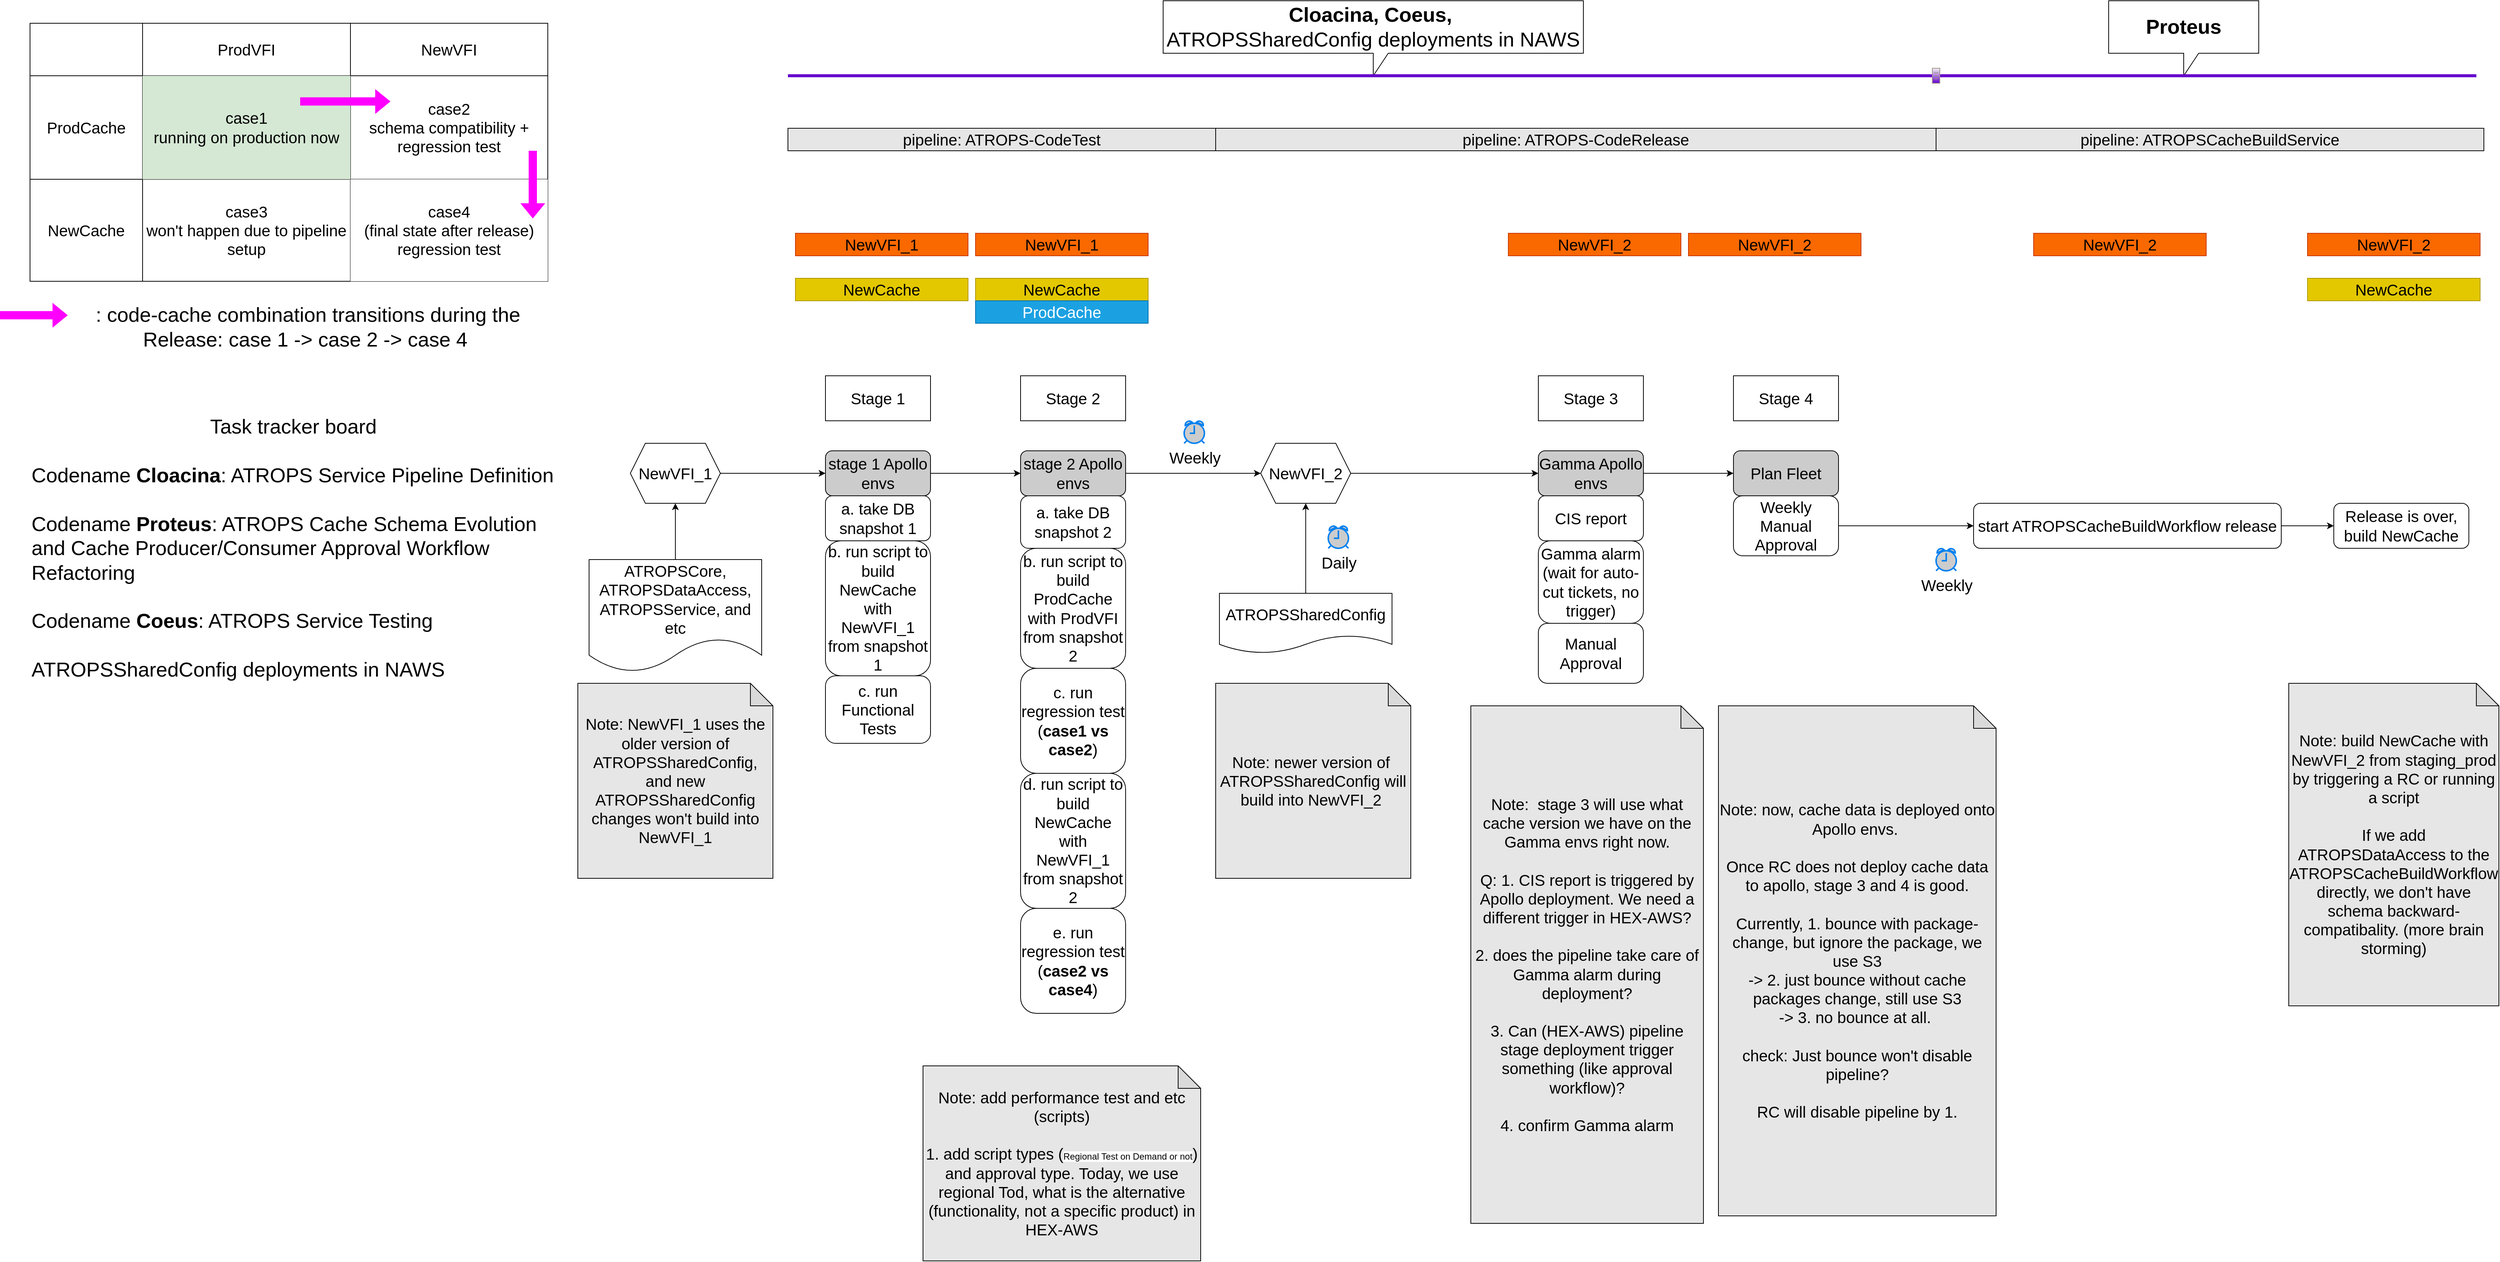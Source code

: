 <mxfile version="15.7.4" type="github">
  <diagram id="9V4gXKh2e1AULSLboZQO" name="Cloacina - Standardization of ATROPSService Pipelines">
    <mxGraphModel dx="5746" dy="2587" grid="1" gridSize="10" guides="1" tooltips="1" connect="1" arrows="1" fold="1" page="1" pageScale="1" pageWidth="850" pageHeight="1100" math="0" shadow="0">
      <root>
        <mxCell id="no3aaxT7zXqI6Jh2efV5-0" />
        <mxCell id="no3aaxT7zXqI6Jh2efV5-1" parent="no3aaxT7zXqI6Jh2efV5-0" />
        <mxCell id="9WPeCQV-4AYHPgkLnWjW-0" value="" style="shape=table;html=1;whiteSpace=wrap;startSize=0;container=1;collapsible=0;childLayout=tableLayout;fontSize=21;" parent="no3aaxT7zXqI6Jh2efV5-1" vertex="1">
          <mxGeometry x="-1140" y="-240" width="690" height="344" as="geometry" />
        </mxCell>
        <mxCell id="9WPeCQV-4AYHPgkLnWjW-1" value="" style="shape=partialRectangle;html=1;whiteSpace=wrap;collapsible=0;dropTarget=0;pointerEvents=0;fillColor=none;top=0;left=0;bottom=0;right=0;points=[[0,0.5],[1,0.5]];portConstraint=eastwest;fontSize=21;" parent="9WPeCQV-4AYHPgkLnWjW-0" vertex="1">
          <mxGeometry width="690" height="70" as="geometry" />
        </mxCell>
        <mxCell id="9WPeCQV-4AYHPgkLnWjW-2" value="" style="shape=partialRectangle;html=1;whiteSpace=wrap;connectable=0;fillColor=none;top=0;left=0;bottom=0;right=0;overflow=hidden;pointerEvents=1;fontSize=21;" parent="9WPeCQV-4AYHPgkLnWjW-1" vertex="1">
          <mxGeometry width="150" height="70" as="geometry">
            <mxRectangle width="150" height="70" as="alternateBounds" />
          </mxGeometry>
        </mxCell>
        <mxCell id="9WPeCQV-4AYHPgkLnWjW-3" value="ProdVFI" style="shape=partialRectangle;html=1;whiteSpace=wrap;connectable=0;fillColor=none;top=0;left=0;bottom=0;right=0;overflow=hidden;pointerEvents=1;fontSize=21;" parent="9WPeCQV-4AYHPgkLnWjW-1" vertex="1">
          <mxGeometry x="150" width="277" height="70" as="geometry">
            <mxRectangle width="277" height="70" as="alternateBounds" />
          </mxGeometry>
        </mxCell>
        <mxCell id="9WPeCQV-4AYHPgkLnWjW-4" value="NewVFI" style="shape=partialRectangle;html=1;whiteSpace=wrap;connectable=0;fillColor=none;top=0;left=0;bottom=0;right=0;overflow=hidden;pointerEvents=1;fontSize=21;" parent="9WPeCQV-4AYHPgkLnWjW-1" vertex="1">
          <mxGeometry x="427" width="263" height="70" as="geometry">
            <mxRectangle width="263" height="70" as="alternateBounds" />
          </mxGeometry>
        </mxCell>
        <mxCell id="9WPeCQV-4AYHPgkLnWjW-5" value="" style="shape=partialRectangle;html=1;whiteSpace=wrap;collapsible=0;dropTarget=0;pointerEvents=0;fillColor=none;top=0;left=0;bottom=0;right=0;points=[[0,0.5],[1,0.5]];portConstraint=eastwest;fontSize=21;" parent="9WPeCQV-4AYHPgkLnWjW-0" vertex="1">
          <mxGeometry y="70" width="690" height="138" as="geometry" />
        </mxCell>
        <mxCell id="9WPeCQV-4AYHPgkLnWjW-6" value="ProdCache" style="shape=partialRectangle;html=1;whiteSpace=wrap;connectable=0;fillColor=none;top=0;left=0;bottom=0;right=0;overflow=hidden;pointerEvents=1;fontSize=21;" parent="9WPeCQV-4AYHPgkLnWjW-5" vertex="1">
          <mxGeometry width="150" height="138" as="geometry">
            <mxRectangle width="150" height="138" as="alternateBounds" />
          </mxGeometry>
        </mxCell>
        <mxCell id="9WPeCQV-4AYHPgkLnWjW-7" value="case1&lt;br style=&quot;font-size: 21px;&quot;&gt;running on production now" style="shape=partialRectangle;html=1;whiteSpace=wrap;connectable=0;fillColor=#d5e8d4;top=0;left=0;bottom=0;right=0;overflow=hidden;pointerEvents=1;fontSize=21;strokeColor=#82b366;" parent="9WPeCQV-4AYHPgkLnWjW-5" vertex="1">
          <mxGeometry x="150" width="277" height="138" as="geometry">
            <mxRectangle width="277" height="138" as="alternateBounds" />
          </mxGeometry>
        </mxCell>
        <mxCell id="9WPeCQV-4AYHPgkLnWjW-8" value="case2&lt;br&gt;schema&amp;nbsp;compatibility + regression test" style="shape=partialRectangle;html=1;whiteSpace=wrap;connectable=0;fillColor=none;top=0;left=0;bottom=0;right=0;overflow=hidden;pointerEvents=1;fontSize=21;" parent="9WPeCQV-4AYHPgkLnWjW-5" vertex="1">
          <mxGeometry x="427" width="263" height="138" as="geometry">
            <mxRectangle width="263" height="138" as="alternateBounds" />
          </mxGeometry>
        </mxCell>
        <mxCell id="9WPeCQV-4AYHPgkLnWjW-9" value="" style="shape=partialRectangle;html=1;whiteSpace=wrap;collapsible=0;dropTarget=0;pointerEvents=0;fillColor=none;top=0;left=0;bottom=0;right=0;points=[[0,0.5],[1,0.5]];portConstraint=eastwest;fontSize=21;" parent="9WPeCQV-4AYHPgkLnWjW-0" vertex="1">
          <mxGeometry y="208" width="690" height="136" as="geometry" />
        </mxCell>
        <mxCell id="9WPeCQV-4AYHPgkLnWjW-10" value="NewCache" style="shape=partialRectangle;html=1;whiteSpace=wrap;connectable=0;fillColor=none;top=0;left=0;bottom=0;right=0;overflow=hidden;pointerEvents=1;fontSize=21;" parent="9WPeCQV-4AYHPgkLnWjW-9" vertex="1">
          <mxGeometry width="150" height="136" as="geometry">
            <mxRectangle width="150" height="136" as="alternateBounds" />
          </mxGeometry>
        </mxCell>
        <mxCell id="9WPeCQV-4AYHPgkLnWjW-11" value="case3&lt;br style=&quot;font-size: 21px;&quot;&gt;won&#39;t happen due to pipeline setup" style="shape=partialRectangle;html=1;whiteSpace=wrap;connectable=0;fillColor=none;top=0;left=0;bottom=0;right=0;overflow=hidden;pointerEvents=1;fontSize=21;" parent="9WPeCQV-4AYHPgkLnWjW-9" vertex="1">
          <mxGeometry x="150" width="277" height="136" as="geometry">
            <mxRectangle width="277" height="136" as="alternateBounds" />
          </mxGeometry>
        </mxCell>
        <mxCell id="9WPeCQV-4AYHPgkLnWjW-12" value="case4&lt;br style=&quot;font-size: 21px&quot;&gt;(final state after release) regression test" style="shape=partialRectangle;html=1;whiteSpace=wrap;connectable=0;top=0;left=0;bottom=0;right=0;overflow=hidden;pointerEvents=1;fontSize=21;" parent="9WPeCQV-4AYHPgkLnWjW-9" vertex="1">
          <mxGeometry x="427" width="263" height="136" as="geometry">
            <mxRectangle width="263" height="136" as="alternateBounds" />
          </mxGeometry>
        </mxCell>
        <mxCell id="zHk_zccn7sM2cKgAnjVr-47" style="edgeStyle=orthogonalEdgeStyle;rounded=0;orthogonalLoop=1;jettySize=auto;html=1;exitX=1;exitY=0.5;exitDx=0;exitDy=0;entryX=0;entryY=0.5;entryDx=0;entryDy=0;fontSize=21;" parent="no3aaxT7zXqI6Jh2efV5-1" source="9WPeCQV-4AYHPgkLnWjW-13" target="DKCCvubMgbT0HmaUvDGG-2" edge="1">
          <mxGeometry relative="1" as="geometry" />
        </mxCell>
        <mxCell id="9WPeCQV-4AYHPgkLnWjW-13" value="stage 1 Apollo envs" style="rounded=1;whiteSpace=wrap;html=1;fontSize=21;fillColor=#CCCCCC;" parent="no3aaxT7zXqI6Jh2efV5-1" vertex="1">
          <mxGeometry x="-80" y="330" width="140" height="60" as="geometry" />
        </mxCell>
        <mxCell id="DKCCvubMgbT0HmaUvDGG-0" value="Stage 1" style="rounded=0;whiteSpace=wrap;html=1;fontSize=21;" parent="no3aaxT7zXqI6Jh2efV5-1" vertex="1">
          <mxGeometry x="-80" y="230" width="140" height="60" as="geometry" />
        </mxCell>
        <mxCell id="DKCCvubMgbT0HmaUvDGG-1" value="Stage 2" style="rounded=0;whiteSpace=wrap;html=1;fontSize=21;" parent="no3aaxT7zXqI6Jh2efV5-1" vertex="1">
          <mxGeometry x="180" y="230" width="140" height="60" as="geometry" />
        </mxCell>
        <mxCell id="zHk_zccn7sM2cKgAnjVr-60" style="edgeStyle=orthogonalEdgeStyle;rounded=0;orthogonalLoop=1;jettySize=auto;html=1;exitX=1;exitY=0.5;exitDx=0;exitDy=0;entryX=0;entryY=0.5;entryDx=0;entryDy=0;fontSize=21;" parent="no3aaxT7zXqI6Jh2efV5-1" source="DKCCvubMgbT0HmaUvDGG-2" target="zHk_zccn7sM2cKgAnjVr-57" edge="1">
          <mxGeometry relative="1" as="geometry" />
        </mxCell>
        <mxCell id="DKCCvubMgbT0HmaUvDGG-2" value="stage 2 Apollo envs" style="rounded=1;whiteSpace=wrap;html=1;fontSize=21;fillColor=#CCCCCC;" parent="no3aaxT7zXqI6Jh2efV5-1" vertex="1">
          <mxGeometry x="180" y="330" width="140" height="60" as="geometry" />
        </mxCell>
        <mxCell id="zHk_zccn7sM2cKgAnjVr-0" value="Stage 3" style="rounded=0;whiteSpace=wrap;html=1;fontSize=21;" parent="no3aaxT7zXqI6Jh2efV5-1" vertex="1">
          <mxGeometry x="870" y="230" width="140" height="60" as="geometry" />
        </mxCell>
        <mxCell id="zHk_zccn7sM2cKgAnjVr-48" style="edgeStyle=orthogonalEdgeStyle;rounded=0;orthogonalLoop=1;jettySize=auto;html=1;exitX=1;exitY=0.5;exitDx=0;exitDy=0;entryX=0;entryY=0.5;entryDx=0;entryDy=0;fontSize=21;" parent="no3aaxT7zXqI6Jh2efV5-1" source="zHk_zccn7sM2cKgAnjVr-1" target="zHk_zccn7sM2cKgAnjVr-3" edge="1">
          <mxGeometry relative="1" as="geometry" />
        </mxCell>
        <mxCell id="zHk_zccn7sM2cKgAnjVr-1" value="Gamma Apollo envs" style="rounded=1;whiteSpace=wrap;html=1;fontSize=21;fillColor=#CCCCCC;" parent="no3aaxT7zXqI6Jh2efV5-1" vertex="1">
          <mxGeometry x="870" y="330" width="140" height="60" as="geometry" />
        </mxCell>
        <mxCell id="zHk_zccn7sM2cKgAnjVr-2" value="Stage 4" style="rounded=0;whiteSpace=wrap;html=1;fontSize=21;" parent="no3aaxT7zXqI6Jh2efV5-1" vertex="1">
          <mxGeometry x="1130" y="230" width="140" height="60" as="geometry" />
        </mxCell>
        <mxCell id="zHk_zccn7sM2cKgAnjVr-3" value="Plan Fleet" style="rounded=1;whiteSpace=wrap;html=1;fontSize=21;fillColor=#CCCCCC;" parent="no3aaxT7zXqI6Jh2efV5-1" vertex="1">
          <mxGeometry x="1130" y="330" width="140" height="60" as="geometry" />
        </mxCell>
        <mxCell id="zHk_zccn7sM2cKgAnjVr-6" value="NewCache" style="rounded=0;whiteSpace=wrap;html=1;fontSize=21;fillColor=#e3c800;fontColor=#000000;strokeColor=#B09500;" parent="no3aaxT7zXqI6Jh2efV5-1" vertex="1">
          <mxGeometry x="-120" y="100" width="230" height="30" as="geometry" />
        </mxCell>
        <mxCell id="zHk_zccn7sM2cKgAnjVr-7" value="NewVFI_1" style="rounded=0;whiteSpace=wrap;html=1;fontSize=21;fillColor=#fa6800;fontColor=#000000;strokeColor=#C73500;" parent="no3aaxT7zXqI6Jh2efV5-1" vertex="1">
          <mxGeometry x="-120" y="40" width="230" height="30" as="geometry" />
        </mxCell>
        <mxCell id="zHk_zccn7sM2cKgAnjVr-18" value="NewCache" style="rounded=0;whiteSpace=wrap;html=1;fontSize=21;fillColor=#e3c800;fontColor=#000000;strokeColor=#B09500;" parent="no3aaxT7zXqI6Jh2efV5-1" vertex="1">
          <mxGeometry x="120" y="100" width="230" height="30" as="geometry" />
        </mxCell>
        <mxCell id="zHk_zccn7sM2cKgAnjVr-19" value="NewVFI_1" style="rounded=0;whiteSpace=wrap;html=1;fontSize=21;fillColor=#fa6800;fontColor=#000000;strokeColor=#C73500;" parent="no3aaxT7zXqI6Jh2efV5-1" vertex="1">
          <mxGeometry x="120" y="40" width="230" height="30" as="geometry" />
        </mxCell>
        <mxCell id="zHk_zccn7sM2cKgAnjVr-20" value="ProdCache" style="rounded=0;whiteSpace=wrap;html=1;fontSize=21;fillColor=#1ba1e2;fontColor=#ffffff;strokeColor=#006EAF;" parent="no3aaxT7zXqI6Jh2efV5-1" vertex="1">
          <mxGeometry x="120" y="130" width="230" height="30" as="geometry" />
        </mxCell>
        <mxCell id="zHk_zccn7sM2cKgAnjVr-23" value="NewVFI_2" style="rounded=0;whiteSpace=wrap;html=1;fontSize=21;fillColor=#fa6800;fontColor=#000000;strokeColor=#C73500;" parent="no3aaxT7zXqI6Jh2efV5-1" vertex="1">
          <mxGeometry x="830" y="40" width="230" height="30" as="geometry" />
        </mxCell>
        <mxCell id="zHk_zccn7sM2cKgAnjVr-27" value="NewVFI_2" style="rounded=0;whiteSpace=wrap;html=1;fontSize=21;fillColor=#fa6800;fontColor=#000000;strokeColor=#C73500;" parent="no3aaxT7zXqI6Jh2efV5-1" vertex="1">
          <mxGeometry x="1070" y="40" width="230" height="30" as="geometry" />
        </mxCell>
        <mxCell id="zHk_zccn7sM2cKgAnjVr-29" value="CIS report" style="rounded=1;whiteSpace=wrap;html=1;fontSize=21;" parent="no3aaxT7zXqI6Jh2efV5-1" vertex="1">
          <mxGeometry x="870" y="390" width="140" height="60" as="geometry" />
        </mxCell>
        <mxCell id="zHk_zccn7sM2cKgAnjVr-30" value="c. run Functional Tests" style="rounded=1;whiteSpace=wrap;html=1;fontSize=21;align=center;" parent="no3aaxT7zXqI6Jh2efV5-1" vertex="1">
          <mxGeometry x="-80" y="630" width="140" height="90" as="geometry" />
        </mxCell>
        <mxCell id="zHk_zccn7sM2cKgAnjVr-31" value="a. take DB snapshot 2" style="rounded=1;whiteSpace=wrap;html=1;fontSize=21;" parent="no3aaxT7zXqI6Jh2efV5-1" vertex="1">
          <mxGeometry x="180" y="390" width="140" height="70" as="geometry" />
        </mxCell>
        <mxCell id="zHk_zccn7sM2cKgAnjVr-34" value="Gamma alarm (wait for auto-cut tickets, no trigger)" style="rounded=1;whiteSpace=wrap;html=1;fontSize=21;" parent="no3aaxT7zXqI6Jh2efV5-1" vertex="1">
          <mxGeometry x="870" y="450" width="140" height="110" as="geometry" />
        </mxCell>
        <mxCell id="zHk_zccn7sM2cKgAnjVr-46" style="edgeStyle=orthogonalEdgeStyle;rounded=0;orthogonalLoop=1;jettySize=auto;html=1;exitX=1;exitY=0.5;exitDx=0;exitDy=0;entryX=0;entryY=0.5;entryDx=0;entryDy=0;fontSize=21;" parent="no3aaxT7zXqI6Jh2efV5-1" source="zHk_zccn7sM2cKgAnjVr-36" target="zHk_zccn7sM2cKgAnjVr-45" edge="1">
          <mxGeometry relative="1" as="geometry" />
        </mxCell>
        <mxCell id="zHk_zccn7sM2cKgAnjVr-36" value="start ATROPSCacheBuildWorkflow release" style="rounded=1;whiteSpace=wrap;html=1;fontSize=21;" parent="no3aaxT7zXqI6Jh2efV5-1" vertex="1">
          <mxGeometry x="1450" y="400" width="410" height="60" as="geometry" />
        </mxCell>
        <mxCell id="zHk_zccn7sM2cKgAnjVr-42" value="NewCache" style="rounded=0;whiteSpace=wrap;html=1;fontSize=21;fillColor=#e3c800;fontColor=#000000;strokeColor=#B09500;" parent="no3aaxT7zXqI6Jh2efV5-1" vertex="1">
          <mxGeometry x="1895" y="100" width="230" height="30" as="geometry" />
        </mxCell>
        <mxCell id="zHk_zccn7sM2cKgAnjVr-43" value="NewVFI_2" style="rounded=0;whiteSpace=wrap;html=1;fontSize=21;fillColor=#fa6800;fontColor=#000000;strokeColor=#C73500;" parent="no3aaxT7zXqI6Jh2efV5-1" vertex="1">
          <mxGeometry x="1895" y="40" width="230" height="30" as="geometry" />
        </mxCell>
        <mxCell id="zHk_zccn7sM2cKgAnjVr-45" value="Release is over, build NewCache" style="rounded=1;whiteSpace=wrap;html=1;fontSize=21;" parent="no3aaxT7zXqI6Jh2efV5-1" vertex="1">
          <mxGeometry x="1930" y="400" width="180" height="60" as="geometry" />
        </mxCell>
        <mxCell id="zHk_zccn7sM2cKgAnjVr-54" value="NewVFI_2" style="rounded=0;whiteSpace=wrap;html=1;fontSize=21;fillColor=#fa6800;fontColor=#000000;strokeColor=#C73500;" parent="no3aaxT7zXqI6Jh2efV5-1" vertex="1">
          <mxGeometry x="1530" y="40" width="230" height="30" as="geometry" />
        </mxCell>
        <mxCell id="zHk_zccn7sM2cKgAnjVr-61" style="edgeStyle=orthogonalEdgeStyle;rounded=0;orthogonalLoop=1;jettySize=auto;html=1;exitX=0.5;exitY=0;exitDx=0;exitDy=0;entryX=0.5;entryY=1;entryDx=0;entryDy=0;fontSize=21;" parent="no3aaxT7zXqI6Jh2efV5-1" source="zHk_zccn7sM2cKgAnjVr-56" target="zHk_zccn7sM2cKgAnjVr-57" edge="1">
          <mxGeometry relative="1" as="geometry" />
        </mxCell>
        <mxCell id="zHk_zccn7sM2cKgAnjVr-56" value="ATROPSSharedConfig" style="shape=document;whiteSpace=wrap;html=1;boundedLbl=1;fontSize=21;" parent="no3aaxT7zXqI6Jh2efV5-1" vertex="1">
          <mxGeometry x="445" y="520" width="230" height="80" as="geometry" />
        </mxCell>
        <mxCell id="zHk_zccn7sM2cKgAnjVr-62" style="edgeStyle=orthogonalEdgeStyle;rounded=0;orthogonalLoop=1;jettySize=auto;html=1;exitX=1;exitY=0.5;exitDx=0;exitDy=0;entryX=0;entryY=0.5;entryDx=0;entryDy=0;fontSize=21;" parent="no3aaxT7zXqI6Jh2efV5-1" source="zHk_zccn7sM2cKgAnjVr-57" target="zHk_zccn7sM2cKgAnjVr-1" edge="1">
          <mxGeometry relative="1" as="geometry" />
        </mxCell>
        <mxCell id="zHk_zccn7sM2cKgAnjVr-57" value="NewVFI_2" style="shape=hexagon;perimeter=hexagonPerimeter2;whiteSpace=wrap;html=1;fixedSize=1;fontSize=21;" parent="no3aaxT7zXqI6Jh2efV5-1" vertex="1">
          <mxGeometry x="500" y="320" width="120" height="80" as="geometry" />
        </mxCell>
        <mxCell id="zHk_zccn7sM2cKgAnjVr-59" style="edgeStyle=orthogonalEdgeStyle;rounded=0;orthogonalLoop=1;jettySize=auto;html=1;exitX=1;exitY=0.5;exitDx=0;exitDy=0;fontSize=21;" parent="no3aaxT7zXqI6Jh2efV5-1" source="zHk_zccn7sM2cKgAnjVr-58" target="9WPeCQV-4AYHPgkLnWjW-13" edge="1">
          <mxGeometry relative="1" as="geometry" />
        </mxCell>
        <mxCell id="zHk_zccn7sM2cKgAnjVr-58" value="NewVFI_1" style="shape=hexagon;perimeter=hexagonPerimeter2;whiteSpace=wrap;html=1;fixedSize=1;fontSize=21;" parent="no3aaxT7zXqI6Jh2efV5-1" vertex="1">
          <mxGeometry x="-340" y="320" width="120" height="80" as="geometry" />
        </mxCell>
        <mxCell id="zHk_zccn7sM2cKgAnjVr-63" value="Weekly" style="html=1;verticalLabelPosition=bottom;align=center;labelBackgroundColor=#ffffff;verticalAlign=top;strokeWidth=2;strokeColor=#0080F0;shadow=0;dashed=0;shape=mxgraph.ios7.icons.alarm_clock;fontSize=21;fillColor=#CCCCCC;" parent="no3aaxT7zXqI6Jh2efV5-1" vertex="1">
          <mxGeometry x="398" y="290" width="27" height="30" as="geometry" />
        </mxCell>
        <mxCell id="zHk_zccn7sM2cKgAnjVr-67" value="Daily" style="html=1;verticalLabelPosition=bottom;align=center;labelBackgroundColor=#ffffff;verticalAlign=top;strokeWidth=2;strokeColor=#0080F0;shadow=0;dashed=0;shape=mxgraph.ios7.icons.alarm_clock;fontSize=21;fillColor=#CCCCCC;" parent="no3aaxT7zXqI6Jh2efV5-1" vertex="1">
          <mxGeometry x="590" y="430" width="27" height="30" as="geometry" />
        </mxCell>
        <mxCell id="zHk_zccn7sM2cKgAnjVr-69" style="edgeStyle=orthogonalEdgeStyle;rounded=0;orthogonalLoop=1;jettySize=auto;html=1;exitX=1;exitY=0.5;exitDx=0;exitDy=0;fontSize=21;" parent="no3aaxT7zXqI6Jh2efV5-1" source="zHk_zccn7sM2cKgAnjVr-68" target="zHk_zccn7sM2cKgAnjVr-36" edge="1">
          <mxGeometry relative="1" as="geometry" />
        </mxCell>
        <mxCell id="zHk_zccn7sM2cKgAnjVr-68" value="Weekly Manual Approval" style="rounded=1;whiteSpace=wrap;html=1;fontSize=21;" parent="no3aaxT7zXqI6Jh2efV5-1" vertex="1">
          <mxGeometry x="1130" y="390" width="140" height="80" as="geometry" />
        </mxCell>
        <mxCell id="zHk_zccn7sM2cKgAnjVr-70" value="pipeline: ATROPS-CodeTest" style="rounded=0;whiteSpace=wrap;html=1;fontSize=21;fillColor=#E6E6E6;" parent="no3aaxT7zXqI6Jh2efV5-1" vertex="1">
          <mxGeometry x="-130" y="-100" width="570" height="30" as="geometry" />
        </mxCell>
        <mxCell id="zHk_zccn7sM2cKgAnjVr-71" value="pipeline: ATROPS-CodeRelease" style="rounded=0;whiteSpace=wrap;html=1;fontSize=21;fillColor=#E6E6E6;" parent="no3aaxT7zXqI6Jh2efV5-1" vertex="1">
          <mxGeometry x="440" y="-100" width="960" height="30" as="geometry" />
        </mxCell>
        <mxCell id="zHk_zccn7sM2cKgAnjVr-72" value="pipeline: ATROPSCacheBuildService" style="rounded=0;whiteSpace=wrap;html=1;fontSize=21;fillColor=#E6E6E6;" parent="no3aaxT7zXqI6Jh2efV5-1" vertex="1">
          <mxGeometry x="1400" y="-100" width="730" height="30" as="geometry" />
        </mxCell>
        <mxCell id="zHk_zccn7sM2cKgAnjVr-73" value="Note: build NewCache with NewVFI_2 from staging_prod by triggering a RC or running a script&lt;br&gt;&lt;br&gt;If we add ATROPSDataAccess to the ATROPSCacheBuildWorkflow directly, we don&#39;t have schema backward-compatibality. (more brain storming)" style="shape=note;whiteSpace=wrap;html=1;backgroundOutline=1;darkOpacity=0.05;fontSize=21;fillColor=#E6E6E6;" parent="no3aaxT7zXqI6Jh2efV5-1" vertex="1">
          <mxGeometry x="1870" y="640" width="280" height="430" as="geometry" />
        </mxCell>
        <mxCell id="zHk_zccn7sM2cKgAnjVr-75" value="Weekly" style="html=1;verticalLabelPosition=bottom;align=center;labelBackgroundColor=#ffffff;verticalAlign=top;strokeWidth=2;strokeColor=#0080F0;shadow=0;dashed=0;shape=mxgraph.ios7.icons.alarm_clock;fontSize=21;fillColor=#CCCCCC;" parent="no3aaxT7zXqI6Jh2efV5-1" vertex="1">
          <mxGeometry x="1400" y="460" width="27" height="30" as="geometry" />
        </mxCell>
        <mxCell id="cSwmM36AZzLo9rZCygAP-0" value="&lt;div style=&quot;text-align: center&quot;&gt;&lt;span&gt;Task tracker board&lt;/span&gt;&lt;/div&gt;&lt;div style=&quot;text-align: center&quot;&gt;&lt;br&gt;&lt;/div&gt;Codename&amp;nbsp;&lt;b style=&quot;font-size: 27px&quot;&gt;Cloacina&lt;/b&gt;: ATROPS Service Pipeline Definition&lt;br style=&quot;font-size: 27px&quot;&gt;&lt;br style=&quot;font-size: 27px&quot;&gt;Codename &lt;b style=&quot;font-size: 27px&quot;&gt;Proteus&lt;/b&gt;: ATROPS Cache Schema Evolution and Cache Producer/Consumer Approval Workflow Refactoring&lt;br style=&quot;font-size: 27px&quot;&gt;&lt;br style=&quot;font-size: 27px&quot;&gt;Codename &lt;b style=&quot;font-size: 27px&quot;&gt;Coeus&lt;/b&gt;: ATROPS Service Testing&lt;br&gt;&lt;br&gt;ATROPSSharedConfig deployments in NAWS" style="text;html=1;strokeColor=none;fillColor=none;align=left;verticalAlign=middle;whiteSpace=wrap;rounded=0;fontSize=27;" parent="no3aaxT7zXqI6Jh2efV5-1" vertex="1">
          <mxGeometry x="-1140" y="260" width="700" height="400" as="geometry" />
        </mxCell>
        <mxCell id="cSwmM36AZzLo9rZCygAP-1" value="&lt;b&gt;Cloacina,&amp;nbsp;&lt;/b&gt;&lt;b style=&quot;text-align: left&quot;&gt;Coeus,&amp;nbsp;&lt;/b&gt;&lt;b&gt;&lt;br&gt;&lt;/b&gt;&lt;span style=&quot;text-align: left&quot;&gt;ATROPSSharedConfig deployments in NAWS&lt;/span&gt;" style="shape=callout;whiteSpace=wrap;html=1;perimeter=calloutPerimeter;fontSize=27;align=center;" parent="no3aaxT7zXqI6Jh2efV5-1" vertex="1">
          <mxGeometry x="370" y="-270" width="560" height="100" as="geometry" />
        </mxCell>
        <mxCell id="cSwmM36AZzLo9rZCygAP-2" value="&lt;b style=&quot;text-align: left&quot;&gt;Proteus&lt;/b&gt;" style="shape=callout;whiteSpace=wrap;html=1;perimeter=calloutPerimeter;fontSize=27;align=center;" parent="no3aaxT7zXqI6Jh2efV5-1" vertex="1">
          <mxGeometry x="1630" y="-270" width="200" height="100" as="geometry" />
        </mxCell>
        <mxCell id="cSwmM36AZzLo9rZCygAP-7" value="" style="html=1;shadow=0;dashed=0;shape=mxgraph.bootstrap.rangeInput;dx=0.68;strokeColor=#9D968E;fillColor=#6600CC;fontColor=#777777;whiteSpace=wrap;align=left;verticalAlign=bottom;fontStyle=0;fontSize=14;labelPosition=center;verticalLabelPosition=top;gradientColor=#F4F2EF;gradientDirection=north;rangeStyle=rect;handleStyle=rect;" parent="no3aaxT7zXqI6Jh2efV5-1" vertex="1">
          <mxGeometry x="-130" y="-180" width="2250" height="20" as="geometry" />
        </mxCell>
        <mxCell id="cSwmM36AZzLo9rZCygAP-10" style="edgeStyle=orthogonalEdgeStyle;rounded=0;orthogonalLoop=1;jettySize=auto;html=1;exitX=0.5;exitY=0;exitDx=0;exitDy=0;entryX=0.5;entryY=1;entryDx=0;entryDy=0;fontSize=27;" parent="no3aaxT7zXqI6Jh2efV5-1" source="cSwmM36AZzLo9rZCygAP-9" target="zHk_zccn7sM2cKgAnjVr-58" edge="1">
          <mxGeometry relative="1" as="geometry" />
        </mxCell>
        <mxCell id="cSwmM36AZzLo9rZCygAP-9" value="ATROPSCore, ATROPSDataAccess, ATROPSService, and etc" style="shape=document;whiteSpace=wrap;html=1;boundedLbl=1;fontSize=21;" parent="no3aaxT7zXqI6Jh2efV5-1" vertex="1">
          <mxGeometry x="-395" y="475" width="230" height="150" as="geometry" />
        </mxCell>
        <mxCell id="cSwmM36AZzLo9rZCygAP-20" value="Note: NewVFI_1 uses the older version of ATROPSSharedConfig, and new ATROPSSharedConfig changes won&#39;t build into NewVFI_1" style="shape=note;whiteSpace=wrap;html=1;backgroundOutline=1;darkOpacity=0.05;fontSize=21;fillColor=#E6E6E6;" parent="no3aaxT7zXqI6Jh2efV5-1" vertex="1">
          <mxGeometry x="-410" y="640" width="260" height="260" as="geometry" />
        </mxCell>
        <mxCell id="cSwmM36AZzLo9rZCygAP-21" value="Note: newer version of&amp;nbsp; ATROPSSharedConfig will build into NewVFI_2&amp;nbsp;" style="shape=note;whiteSpace=wrap;html=1;backgroundOutline=1;darkOpacity=0.05;fontSize=21;fillColor=#E6E6E6;" parent="no3aaxT7zXqI6Jh2efV5-1" vertex="1">
          <mxGeometry x="440" y="640" width="260" height="260" as="geometry" />
        </mxCell>
        <mxCell id="cSwmM36AZzLo9rZCygAP-22" value=": code-cache combination transitions during the &lt;br&gt;Release: case 1 -&amp;gt; case 2 -&amp;gt; case 4&amp;nbsp;" style="text;html=1;align=center;verticalAlign=middle;resizable=0;points=[];autosize=1;strokeColor=none;fillColor=none;fontSize=27;" parent="no3aaxT7zXqI6Jh2efV5-1" vertex="1">
          <mxGeometry x="-1060" y="130" width="580" height="70" as="geometry" />
        </mxCell>
        <mxCell id="cSwmM36AZzLo9rZCygAP-23" value="a. take DB snapshot 1" style="rounded=1;whiteSpace=wrap;html=1;fontSize=21;align=center;" parent="no3aaxT7zXqI6Jh2efV5-1" vertex="1">
          <mxGeometry x="-80" y="390" width="140" height="60" as="geometry" />
        </mxCell>
        <mxCell id="cSwmM36AZzLo9rZCygAP-24" value="b. run script to build NewCache with NewVFI_1 from snapshot 1" style="rounded=1;whiteSpace=wrap;html=1;fontSize=21;align=center;" parent="no3aaxT7zXqI6Jh2efV5-1" vertex="1">
          <mxGeometry x="-80" y="450" width="140" height="180" as="geometry" />
        </mxCell>
        <mxCell id="cSwmM36AZzLo9rZCygAP-27" value="b. run script to build ProdCache with ProdVFI from snapshot 2" style="rounded=1;whiteSpace=wrap;html=1;fontSize=21;" parent="no3aaxT7zXqI6Jh2efV5-1" vertex="1">
          <mxGeometry x="180" y="460" width="140" height="160" as="geometry" />
        </mxCell>
        <mxCell id="cSwmM36AZzLo9rZCygAP-28" value="" style="shape=flexArrow;endArrow=classic;html=1;rounded=0;fontSize=27;strokeColor=#FF00FF;fillColor=#FF00FF;" parent="no3aaxT7zXqI6Jh2efV5-1" edge="1">
          <mxGeometry width="50" height="50" relative="1" as="geometry">
            <mxPoint x="-780" y="-135.71" as="sourcePoint" />
            <mxPoint x="-660" y="-135.71" as="targetPoint" />
          </mxGeometry>
        </mxCell>
        <mxCell id="cSwmM36AZzLo9rZCygAP-29" value="" style="shape=flexArrow;endArrow=classic;html=1;rounded=0;fontSize=27;strokeColor=#FF00FF;fillColor=#FF00FF;" parent="no3aaxT7zXqI6Jh2efV5-1" edge="1">
          <mxGeometry width="50" height="50" relative="1" as="geometry">
            <mxPoint x="-1180" y="149.29" as="sourcePoint" />
            <mxPoint x="-1090" y="149.29" as="targetPoint" />
          </mxGeometry>
        </mxCell>
        <mxCell id="cSwmM36AZzLo9rZCygAP-43" value="c. run regression test (&lt;b&gt;case1 vs case2&lt;/b&gt;)" style="rounded=1;whiteSpace=wrap;html=1;fontSize=21;" parent="no3aaxT7zXqI6Jh2efV5-1" vertex="1">
          <mxGeometry x="180" y="620" width="140" height="140" as="geometry" />
        </mxCell>
        <mxCell id="cSwmM36AZzLo9rZCygAP-44" value="d. run script to build NewCache with NewVFI_1 from snapshot 2" style="rounded=1;whiteSpace=wrap;html=1;fontSize=21;" parent="no3aaxT7zXqI6Jh2efV5-1" vertex="1">
          <mxGeometry x="180" y="760" width="140" height="180" as="geometry" />
        </mxCell>
        <mxCell id="cSwmM36AZzLo9rZCygAP-45" value="e. run regression test (&lt;b&gt;case2 vs case4&lt;/b&gt;)" style="rounded=1;whiteSpace=wrap;html=1;fontSize=21;" parent="no3aaxT7zXqI6Jh2efV5-1" vertex="1">
          <mxGeometry x="180" y="940" width="140" height="140" as="geometry" />
        </mxCell>
        <mxCell id="cSwmM36AZzLo9rZCygAP-46" value="Note:&amp;nbsp; stage 3 will use what cache version we have on the Gamma envs right now.&lt;br&gt;&lt;br&gt;Q: 1. CIS report is triggered by Apollo deployment. We need a different trigger in HEX-AWS?&lt;br&gt;&lt;br&gt;2. does the pipeline take care of Gamma alarm during deployment?&lt;br&gt;&lt;br&gt;3. Can (HEX-AWS) pipeline stage deployment trigger something (like approval workflow)?&lt;br&gt;&lt;br&gt;4. confirm Gamma alarm" style="shape=note;whiteSpace=wrap;html=1;backgroundOutline=1;darkOpacity=0.05;fontSize=21;fillColor=#E6E6E6;" parent="no3aaxT7zXqI6Jh2efV5-1" vertex="1">
          <mxGeometry x="780" y="670" width="310" height="690" as="geometry" />
        </mxCell>
        <mxCell id="cSwmM36AZzLo9rZCygAP-47" value="" style="shape=flexArrow;endArrow=classic;html=1;rounded=0;fontSize=27;strokeColor=#FF00FF;fillColor=#FF00FF;" parent="no3aaxT7zXqI6Jh2efV5-1" edge="1">
          <mxGeometry width="50" height="50" relative="1" as="geometry">
            <mxPoint x="-470" y="-70" as="sourcePoint" />
            <mxPoint x="-470" y="20" as="targetPoint" />
          </mxGeometry>
        </mxCell>
        <mxCell id="5WwodNjMv_3vcbmUonWH-0" value="Manual Approval" style="rounded=1;whiteSpace=wrap;html=1;fontSize=21;" parent="no3aaxT7zXqI6Jh2efV5-1" vertex="1">
          <mxGeometry x="870" y="560" width="140" height="80" as="geometry" />
        </mxCell>
        <mxCell id="5WwodNjMv_3vcbmUonWH-2" value="Note: add performance test and etc (scripts)&lt;br&gt;&lt;br&gt;1. add script types (&lt;span style=&quot;font-family: &amp;#34;helvetica&amp;#34; , &amp;#34;arial&amp;#34; , sans-serif ; font-size: 12px ; text-align: left ; background-color: rgb(255 , 255 , 255)&quot;&gt;Regional Test on Demand or not&lt;/span&gt;) and approval type. Today, we use regional Tod, what is the alternative (functionality, not a specific product) in HEX-AWS" style="shape=note;whiteSpace=wrap;html=1;backgroundOutline=1;darkOpacity=0.05;fontSize=21;fillColor=#E6E6E6;" parent="no3aaxT7zXqI6Jh2efV5-1" vertex="1">
          <mxGeometry x="50" y="1150" width="370" height="260" as="geometry" />
        </mxCell>
        <mxCell id="5WwodNjMv_3vcbmUonWH-3" value="Note: now, cache data is deployed onto Apollo envs.&amp;nbsp;&lt;br&gt;&lt;br&gt;Once RC does not deploy cache data to apollo, stage 3 and 4 is good.&lt;br&gt;&lt;br&gt;Currently, 1. bounce with package-change, but ignore the package, we use S3 &lt;br&gt;-&amp;gt; 2. just bounce without cache packages change, still use S3 &lt;br&gt;-&amp;gt; 3. no bounce at all.&amp;nbsp;&lt;br&gt;&amp;nbsp;&lt;br&gt;check: Just bounce won&#39;t disable pipeline?&lt;br&gt;&lt;br&gt;RC will disable pipeline by 1." style="shape=note;whiteSpace=wrap;html=1;backgroundOutline=1;darkOpacity=0.05;fontSize=21;fillColor=#E6E6E6;" parent="no3aaxT7zXqI6Jh2efV5-1" vertex="1">
          <mxGeometry x="1110" y="670" width="370" height="680" as="geometry" />
        </mxCell>
      </root>
    </mxGraphModel>
  </diagram>
</mxfile>
